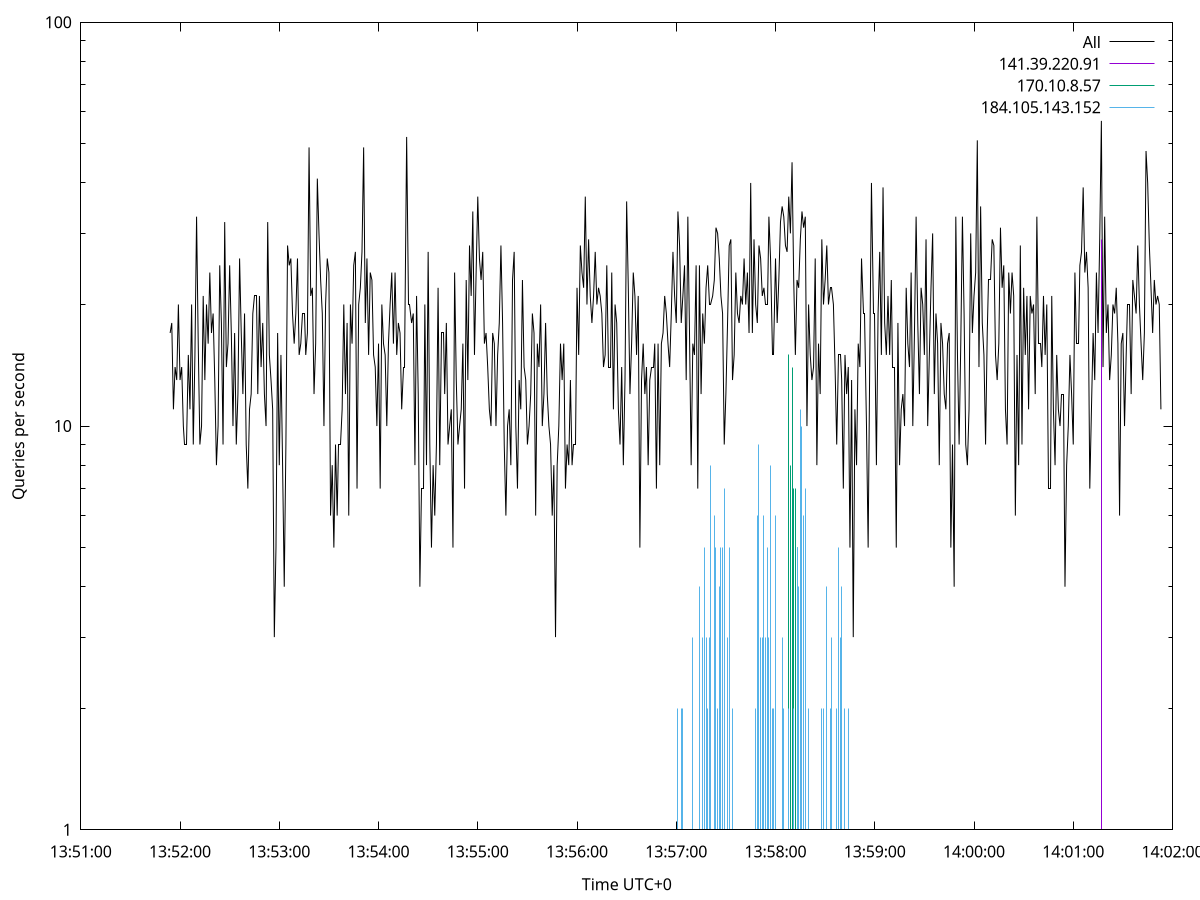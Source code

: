set terminal pngcairo size 1024,768
set output 'Sun Jan  7 20:51:54 2024.png'
set ylabel 'Queries per second'
set xlabel 'Time UTC+0'
set xdata time
set timefmt "%s"
set log y
plot \
'-' using 1:2 linecolor 0 linetype 2 with lines title 'All', \
'-' using 1:2 linecolor 1 linetype 3 with impulses title "141.39.220.91", \
'-' using 1:2 linecolor 2 linetype 3 with impulses title "170.10.8.57", \
'-' using 1:2 linecolor 3 linetype 3 with impulses title "184.105.143.152"
1704635514 17
1704635515 18
1704635516 11
1704635517 14
1704635518 13
1704635519 20
1704635520 13
1704635521 14
1704635522 10
1704635523 9
1704635524 9
1704635525 15
1704635526 11
1704635527 20
1704635528 9
1704635529 15
1704635530 33
1704635531 16
1704635532 9
1704635533 10
1704635534 21
1704635535 13
1704635536 20
1704635537 16
1704635538 24
1704635539 17
1704635540 19
1704635541 13
1704635542 8
1704635543 10
1704635544 25
1704635545 18
1704635546 9
1704635547 32
1704635548 14
1704635549 16
1704635550 25
1704635551 17
1704635552 10
1704635553 17
1704635554 9
1704635555 12
1704635556 26
1704635557 17
1704635558 12
1704635559 19
1704635560 9
1704635561 7
1704635562 11
1704635563 12
1704635564 19
1704635565 21
1704635566 21
1704635567 12
1704635568 21
1704635569 14
1704635570 18
1704635571 12
1704635572 10
1704635573 32
1704635574 15
1704635575 13
1704635576 11
1704635577 3
1704635578 5
1704635579 17
1704635580 8
1704635581 15
1704635582 8
1704635583 4
1704635584 9
1704635585 28
1704635586 25
1704635587 26
1704635588 19
1704635589 16
1704635590 19
1704635591 26
1704635592 15
1704635593 16
1704635594 19
1704635595 19
1704635596 15
1704635597 17
1704635598 49
1704635599 21
1704635600 22
1704635601 12
1704635602 16
1704635603 41
1704635604 30
1704635605 23
1704635606 19
1704635607 10
1704635608 20
1704635609 26
1704635610 24
1704635611 6
1704635612 8
1704635613 5
1704635614 9
1704635615 6
1704635616 9
1704635617 9
1704635618 11
1704635619 20
1704635620 12
1704635621 18
1704635622 6
1704635623 20
1704635624 16
1704635625 25
1704635626 27
1704635627 7
1704635628 20
1704635629 22
1704635630 27
1704635631 49
1704635632 18
1704635633 26
1704635634 15
1704635635 24
1704635636 23
1704635637 15
1704635638 14
1704635639 10
1704635640 16
1704635641 7
1704635642 20
1704635643 16
1704635644 15
1704635645 10
1704635646 16
1704635647 20
1704635648 24
1704635649 16
1704635650 24
1704635651 15
1704635652 18
1704635653 17
1704635654 11
1704635655 14
1704635656 14
1704635657 52
1704635658 20
1704635659 20
1704635660 18
1704635661 19
1704635662 8
1704635663 21
1704635664 12
1704635665 4
1704635666 7
1704635667 7
1704635668 20
1704635669 8
1704635670 27
1704635671 9
1704635672 5
1704635673 8
1704635674 6
1704635675 9
1704635676 22
1704635677 8
1704635678 17
1704635679 17
1704635680 12
1704635681 18
1704635682 9
1704635683 10
1704635684 11
1704635685 5
1704635686 24
1704635687 13
1704635688 9
1704635689 10
1704635690 11
1704635691 16
1704635692 7
1704635693 23
1704635694 13
1704635695 28
1704635696 21
1704635697 34
1704635698 15
1704635699 24
1704635700 37
1704635701 26
1704635702 23
1704635703 27
1704635704 16
1704635705 17
1704635706 14
1704635707 11
1704635708 10
1704635709 17
1704635710 16
1704635711 10
1704635712 15
1704635713 18
1704635714 28
1704635715 18
1704635716 9
1704635717 6
1704635718 10
1704635719 11
1704635720 8
1704635721 23
1704635722 27
1704635723 10
1704635724 7
1704635725 13
1704635726 11
1704635727 23
1704635728 14
1704635729 13
1704635730 9
1704635731 10
1704635732 12
1704635733 19
1704635734 17
1704635735 6
1704635736 16
1704635737 14
1704635738 20
1704635739 10
1704635740 12
1704635741 18
1704635742 12
1704635743 10
1704635744 9
1704635745 6
1704635746 8
1704635747 3
1704635748 8
1704635749 10
1704635750 16
1704635751 13
1704635752 16
1704635753 7
1704635754 9
1704635755 8
1704635756 13
1704635757 8
1704635758 9
1704635759 9
1704635760 22
1704635761 15
1704635762 28
1704635763 24
1704635764 22
1704635765 37
1704635766 20
1704635767 29
1704635768 21
1704635769 18
1704635770 21
1704635771 27
1704635772 20
1704635773 22
1704635774 21
1704635775 19
1704635776 14
1704635777 15
1704635778 25
1704635779 14
1704635780 14
1704635781 24
1704635782 11
1704635783 20
1704635784 18
1704635785 11
1704635786 9
1704635787 14
1704635788 8
1704635789 13
1704635790 36
1704635791 22
1704635792 12
1704635793 16
1704635794 24
1704635795 21
1704635796 15
1704635797 21
1704635798 5
1704635799 13
1704635800 16
1704635801 12
1704635802 14
1704635803 8
1704635804 13
1704635805 14
1704635806 14
1704635807 16
1704635808 7
1704635809 16
1704635810 8
1704635811 16
1704635812 17
1704635813 21
1704635814 19
1704635815 16
1704635816 14
1704635817 19
1704635818 27
1704635819 21
1704635820 18
1704635821 34
1704635822 28
1704635823 18
1704635824 21
1704635825 25
1704635826 13
1704635827 33
1704635828 17
1704635829 8
1704635830 16
1704635831 15
1704635832 25
1704635833 7
1704635834 25
1704635835 12
1704635836 19
1704635837 16
1704635838 22
1704635839 25
1704635840 20
1704635841 20
1704635842 21
1704635843 23
1704635844 31
1704635845 30
1704635846 26
1704635847 21
1704635848 19
1704635849 9
1704635850 12
1704635851 18
1704635852 28
1704635853 29
1704635854 13
1704635855 15
1704635856 24
1704635857 19
1704635858 18
1704635859 21
1704635860 20
1704635861 26
1704635862 20
1704635863 24
1704635864 17
1704635865 40
1704635866 17
1704635867 29
1704635868 20
1704635869 18
1704635870 28
1704635871 26
1704635872 21
1704635873 22
1704635874 20
1704635875 20
1704635876 33
1704635877 26
1704635878 15
1704635879 15
1704635880 26
1704635881 18
1704635882 23
1704635883 32
1704635884 35
1704635885 33
1704635886 28
1704635887 27
1704635888 37
1704635889 30
1704635890 45
1704635891 23
1704635892 15
1704635893 23
1704635894 22
1704635895 29
1704635896 34
1704635897 31
1704635898 33
1704635899 10
1704635900 20
1704635901 15
1704635902 13
1704635903 14
1704635904 26
1704635905 8
1704635906 16
1704635907 12
1704635908 29
1704635909 20
1704635910 23
1704635911 28
1704635912 20
1704635913 22
1704635914 22
1704635915 20
1704635916 14
1704635917 9
1704635918 15
1704635919 15
1704635920 13
1704635921 7
1704635922 15
1704635923 12
1704635924 14
1704635925 5
1704635926 13
1704635927 3
1704635928 11
1704635929 8
1704635930 16
1704635931 14
1704635932 26
1704635933 19
1704635934 19
1704635935 10
1704635936 5
1704635937 15
1704635938 40
1704635939 19
1704635940 19
1704635941 8
1704635942 19
1704635943 27
1704635944 15
1704635945 39
1704635946 18
1704635947 15
1704635948 21
1704635949 15
1704635950 23
1704635951 14
1704635952 14
1704635953 5
1704635954 18
1704635955 8
1704635956 11
1704635957 12
1704635958 10
1704635959 22
1704635960 16
1704635961 14
1704635962 24
1704635963 10
1704635964 17
1704635965 33
1704635966 18
1704635967 12
1704635968 22
1704635969 20
1704635970 15
1704635971 29
1704635972 10
1704635973 15
1704635974 22
1704635975 30
1704635976 12
1704635977 19
1704635978 16
1704635979 8
1704635980 18
1704635981 16
1704635982 12
1704635983 11
1704635984 16
1704635985 17
1704635986 5
1704635987 9
1704635988 4
1704635989 33
1704635990 15
1704635991 9
1704635992 16
1704635993 33
1704635994 19
1704635995 9
1704635996 8
1704635997 11
1704635998 30
1704635999 17
1704636000 21
1704636001 24
1704636002 51
1704636003 14
1704636004 35
1704636005 18
1704636006 15
1704636007 9
1704636008 17
1704636009 23
1704636010 23
1704636011 29
1704636012 28
1704636013 15
1704636014 13
1704636015 16
1704636016 31
1704636017 22
1704636018 25
1704636019 11
1704636020 9
1704636021 24
1704636022 19
1704636023 24
1704636024 21
1704636025 6
1704636026 15
1704636027 8
1704636028 28
1704636029 9
1704636030 22
1704636031 15
1704636032 21
1704636033 11
1704636034 21
1704636035 19
1704636036 20
1704636037 12
1704636038 33
1704636039 16
1704636040 16
1704636041 14
1704636042 21
1704636043 15
1704636044 20
1704636045 7
1704636046 7
1704636047 21
1704636048 11
1704636049 8
1704636050 15
1704636051 11
1704636052 10
1704636053 12
1704636054 12
1704636055 4
1704636056 8
1704636057 10
1704636058 15
1704636059 12
1704636060 9
1704636061 24
1704636062 16
1704636063 16
1704636064 25
1704636065 27
1704636066 39
1704636067 24
1704636068 27
1704636069 22
1704636070 7
1704636071 11
1704636072 17
1704636073 13
1704636074 24
1704636075 17
1704636076 29
1704636077 57
1704636078 14
1704636079 33
1704636080 17
1704636081 20
1704636082 13
1704636083 15
1704636084 20
1704636085 19
1704636086 22
1704636087 16
1704636088 6
1704636089 16
1704636090 17
1704636091 10
1704636092 15
1704636093 20
1704636094 20
1704636095 12
1704636096 23
1704636097 21
1704636098 19
1704636099 28
1704636100 20
1704636101 16
1704636102 13
1704636103 17
1704636104 48
1704636105 40
1704636106 28
1704636107 22
1704636108 17
1704636109 23
1704636110 20
1704636111 21
1704636112 20
1704636113 11

e
1704636077 29

e
1704635888 15
1704635889 8
1704635890 14
1704635891 7
1704635892 7
1704635893 5
1704635894 3

e
1704635821 2
1704635823 2
1704635824 2
1704635827 1
1704635829 1
1704635830 3
1704635832 1
1704635833 1
1704635834 4
1704635836 3
1704635837 5
1704635838 3
1704635839 2
1704635840 3
1704635841 8
1704635842 1
1704635843 6
1704635844 5
1704635845 2
1704635846 4
1704635847 5
1704635848 5
1704635849 7
1704635850 1
1704635851 3
1704635852 5
1704635853 1
1704635854 2
1704635855 1
1704635867 1
1704635868 2
1704635869 6
1704635870 9
1704635871 3
1704635872 3
1704635873 6
1704635874 3
1704635875 5
1704635876 3
1704635877 8
1704635878 2
1704635879 2
1704635880 6
1704635881 1
1704635884 3
1704635885 2
1704635888 2
1704635890 1
1704635891 2
1704635893 5
1704635894 4
1704635895 11
1704635896 10
1704635897 6
1704635898 7
1704635900 2
1704635902 1
1704635903 1
1704635905 1
1704635906 1
1704635908 2
1704635909 2
1704635910 1
1704635911 4
1704635912 1
1704635913 2
1704635914 3
1704635915 1
1704635916 1
1704635917 2
1704635918 5
1704635919 3
1704635920 4
1704635922 2
1704635924 2
1704635928 1
1704635932 1
1704635934 1
1704635938 1

e
